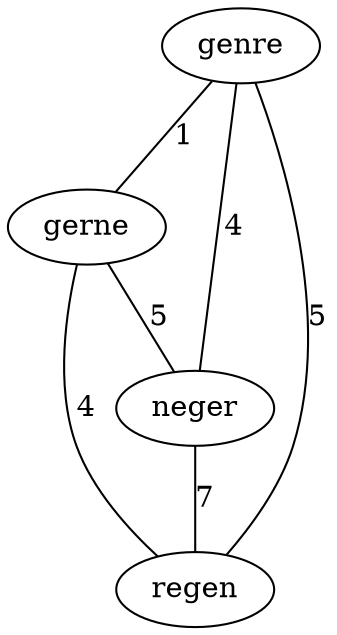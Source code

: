 graph {
	genre -- gerne [ label="1" ];
	genre -- neger [ label="4" ];
	genre -- regen [ label="5" ];
	gerne -- neger [ label="5" ];
	gerne -- regen [ label="4" ];
	neger -- regen [ label="7" ];
}